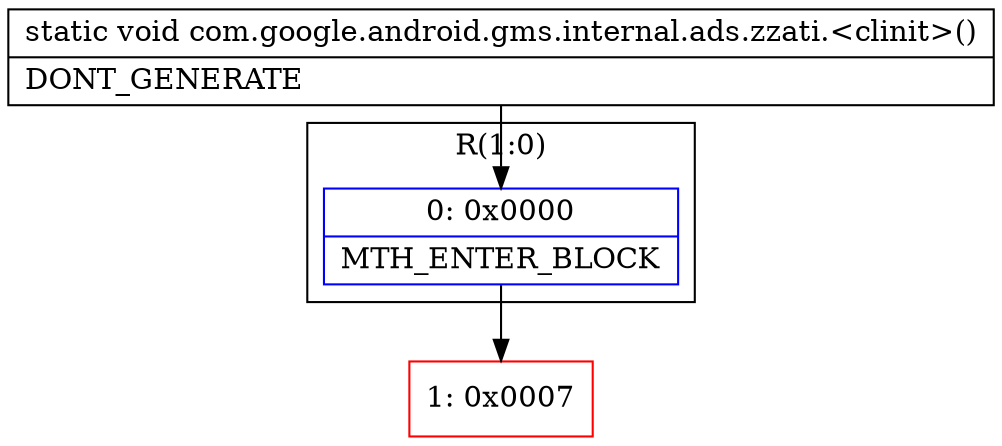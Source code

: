 digraph "CFG forcom.google.android.gms.internal.ads.zzati.\<clinit\>()V" {
subgraph cluster_Region_848009716 {
label = "R(1:0)";
node [shape=record,color=blue];
Node_0 [shape=record,label="{0\:\ 0x0000|MTH_ENTER_BLOCK\l}"];
}
Node_1 [shape=record,color=red,label="{1\:\ 0x0007}"];
MethodNode[shape=record,label="{static void com.google.android.gms.internal.ads.zzati.\<clinit\>()  | DONT_GENERATE\l}"];
MethodNode -> Node_0;
Node_0 -> Node_1;
}

